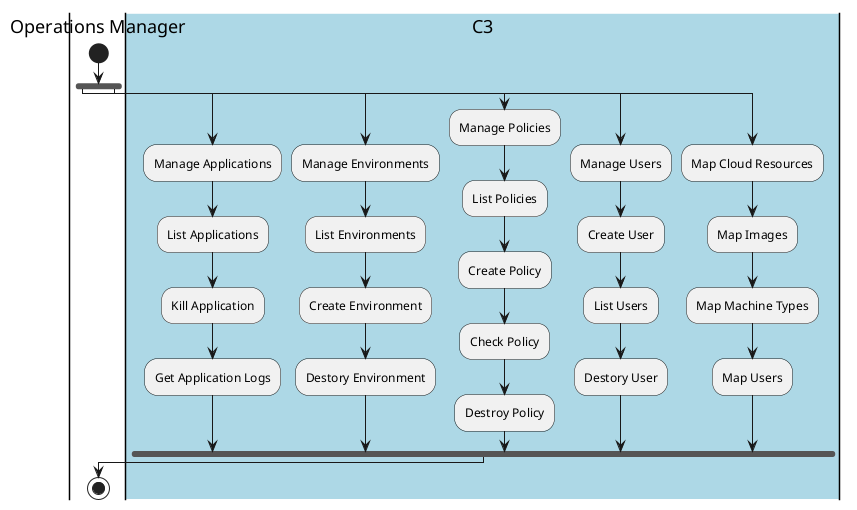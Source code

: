 @startuml
|Operations Manager|
start
fork
|#lightblue|C3|
:Manage Applications;
:List Applications;
:Kill Application;
:Get Application Logs;
fork again
:Manage Environments;
:List Environments;
:Create Environment;
:Destory Environment;
fork again
:Manage Policies;
:List Policies;
:Create Policy;
:Check Policy;
:Destroy Policy;
fork again
:Manage Users;
:Create User;
:List Users;
:Destory User;
fork again
:Map Cloud Resources;
:Map Images;
:Map Machine Types;
:Map Users;
fork end
|Operations Manager|
stop
@enduml

